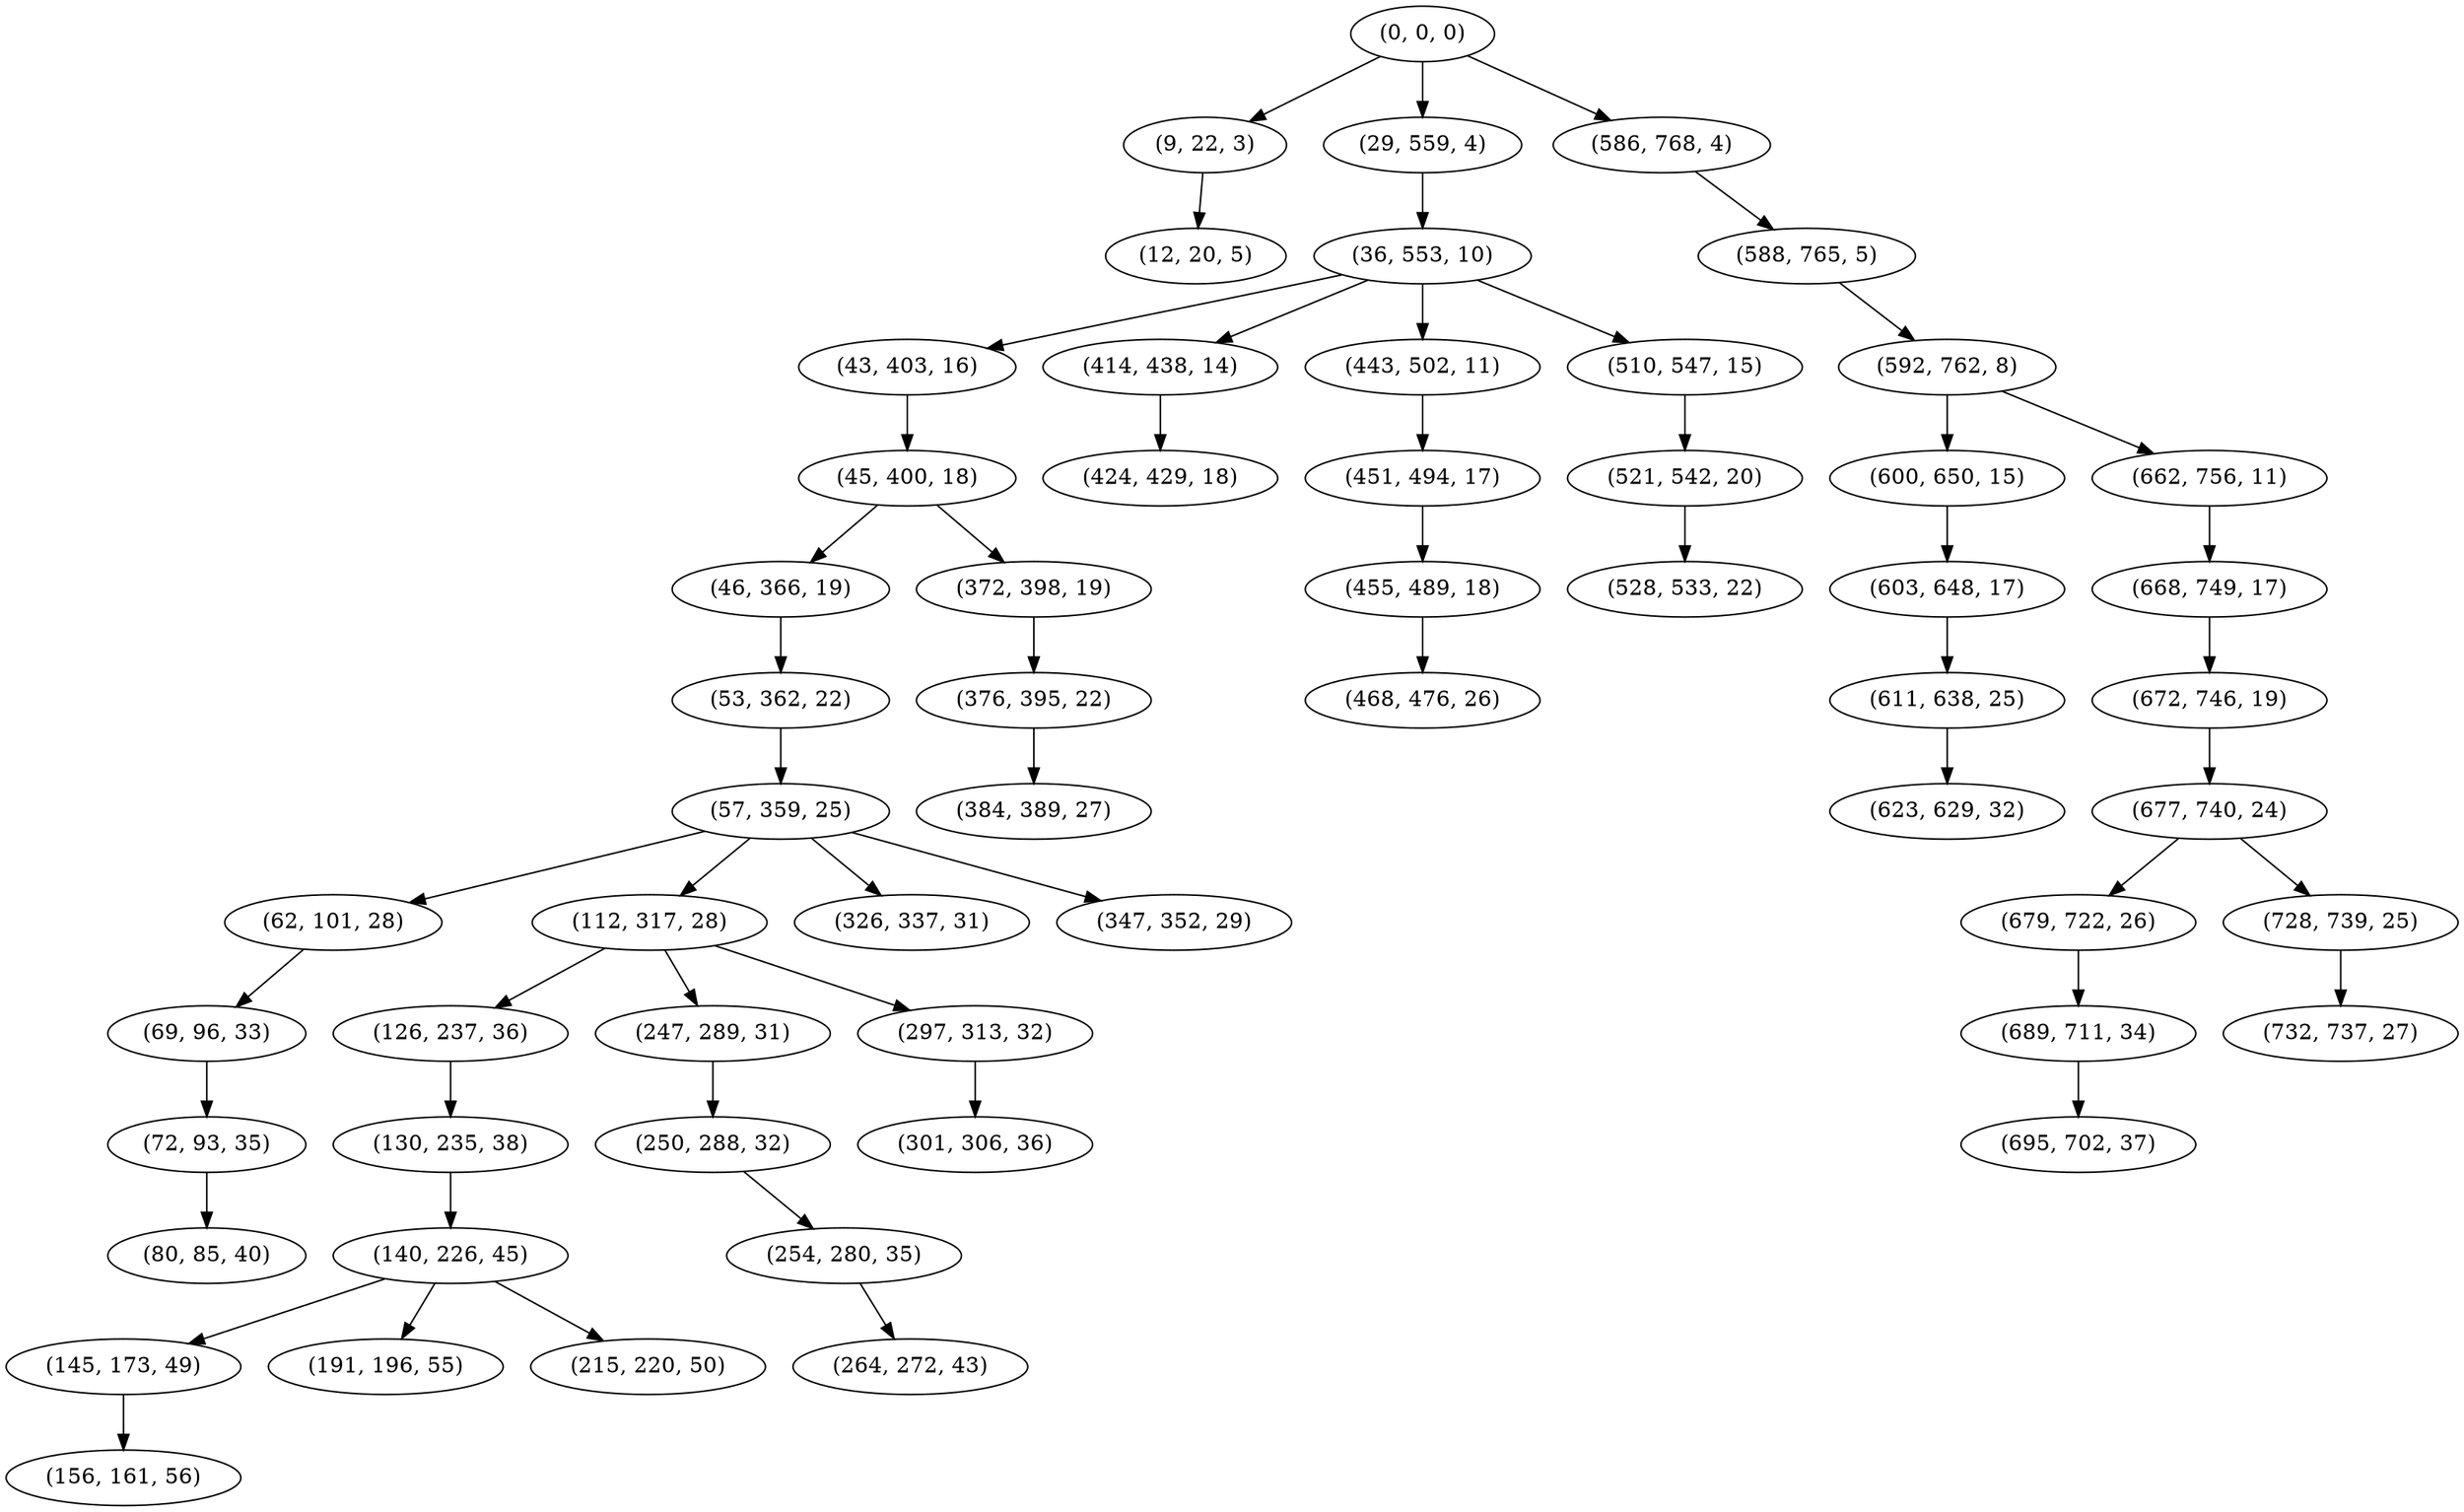 digraph tree {
    "(0, 0, 0)";
    "(9, 22, 3)";
    "(12, 20, 5)";
    "(29, 559, 4)";
    "(36, 553, 10)";
    "(43, 403, 16)";
    "(45, 400, 18)";
    "(46, 366, 19)";
    "(53, 362, 22)";
    "(57, 359, 25)";
    "(62, 101, 28)";
    "(69, 96, 33)";
    "(72, 93, 35)";
    "(80, 85, 40)";
    "(112, 317, 28)";
    "(126, 237, 36)";
    "(130, 235, 38)";
    "(140, 226, 45)";
    "(145, 173, 49)";
    "(156, 161, 56)";
    "(191, 196, 55)";
    "(215, 220, 50)";
    "(247, 289, 31)";
    "(250, 288, 32)";
    "(254, 280, 35)";
    "(264, 272, 43)";
    "(297, 313, 32)";
    "(301, 306, 36)";
    "(326, 337, 31)";
    "(347, 352, 29)";
    "(372, 398, 19)";
    "(376, 395, 22)";
    "(384, 389, 27)";
    "(414, 438, 14)";
    "(424, 429, 18)";
    "(443, 502, 11)";
    "(451, 494, 17)";
    "(455, 489, 18)";
    "(468, 476, 26)";
    "(510, 547, 15)";
    "(521, 542, 20)";
    "(528, 533, 22)";
    "(586, 768, 4)";
    "(588, 765, 5)";
    "(592, 762, 8)";
    "(600, 650, 15)";
    "(603, 648, 17)";
    "(611, 638, 25)";
    "(623, 629, 32)";
    "(662, 756, 11)";
    "(668, 749, 17)";
    "(672, 746, 19)";
    "(677, 740, 24)";
    "(679, 722, 26)";
    "(689, 711, 34)";
    "(695, 702, 37)";
    "(728, 739, 25)";
    "(732, 737, 27)";
    "(0, 0, 0)" -> "(9, 22, 3)";
    "(0, 0, 0)" -> "(29, 559, 4)";
    "(0, 0, 0)" -> "(586, 768, 4)";
    "(9, 22, 3)" -> "(12, 20, 5)";
    "(29, 559, 4)" -> "(36, 553, 10)";
    "(36, 553, 10)" -> "(43, 403, 16)";
    "(36, 553, 10)" -> "(414, 438, 14)";
    "(36, 553, 10)" -> "(443, 502, 11)";
    "(36, 553, 10)" -> "(510, 547, 15)";
    "(43, 403, 16)" -> "(45, 400, 18)";
    "(45, 400, 18)" -> "(46, 366, 19)";
    "(45, 400, 18)" -> "(372, 398, 19)";
    "(46, 366, 19)" -> "(53, 362, 22)";
    "(53, 362, 22)" -> "(57, 359, 25)";
    "(57, 359, 25)" -> "(62, 101, 28)";
    "(57, 359, 25)" -> "(112, 317, 28)";
    "(57, 359, 25)" -> "(326, 337, 31)";
    "(57, 359, 25)" -> "(347, 352, 29)";
    "(62, 101, 28)" -> "(69, 96, 33)";
    "(69, 96, 33)" -> "(72, 93, 35)";
    "(72, 93, 35)" -> "(80, 85, 40)";
    "(112, 317, 28)" -> "(126, 237, 36)";
    "(112, 317, 28)" -> "(247, 289, 31)";
    "(112, 317, 28)" -> "(297, 313, 32)";
    "(126, 237, 36)" -> "(130, 235, 38)";
    "(130, 235, 38)" -> "(140, 226, 45)";
    "(140, 226, 45)" -> "(145, 173, 49)";
    "(140, 226, 45)" -> "(191, 196, 55)";
    "(140, 226, 45)" -> "(215, 220, 50)";
    "(145, 173, 49)" -> "(156, 161, 56)";
    "(247, 289, 31)" -> "(250, 288, 32)";
    "(250, 288, 32)" -> "(254, 280, 35)";
    "(254, 280, 35)" -> "(264, 272, 43)";
    "(297, 313, 32)" -> "(301, 306, 36)";
    "(372, 398, 19)" -> "(376, 395, 22)";
    "(376, 395, 22)" -> "(384, 389, 27)";
    "(414, 438, 14)" -> "(424, 429, 18)";
    "(443, 502, 11)" -> "(451, 494, 17)";
    "(451, 494, 17)" -> "(455, 489, 18)";
    "(455, 489, 18)" -> "(468, 476, 26)";
    "(510, 547, 15)" -> "(521, 542, 20)";
    "(521, 542, 20)" -> "(528, 533, 22)";
    "(586, 768, 4)" -> "(588, 765, 5)";
    "(588, 765, 5)" -> "(592, 762, 8)";
    "(592, 762, 8)" -> "(600, 650, 15)";
    "(592, 762, 8)" -> "(662, 756, 11)";
    "(600, 650, 15)" -> "(603, 648, 17)";
    "(603, 648, 17)" -> "(611, 638, 25)";
    "(611, 638, 25)" -> "(623, 629, 32)";
    "(662, 756, 11)" -> "(668, 749, 17)";
    "(668, 749, 17)" -> "(672, 746, 19)";
    "(672, 746, 19)" -> "(677, 740, 24)";
    "(677, 740, 24)" -> "(679, 722, 26)";
    "(677, 740, 24)" -> "(728, 739, 25)";
    "(679, 722, 26)" -> "(689, 711, 34)";
    "(689, 711, 34)" -> "(695, 702, 37)";
    "(728, 739, 25)" -> "(732, 737, 27)";
}
